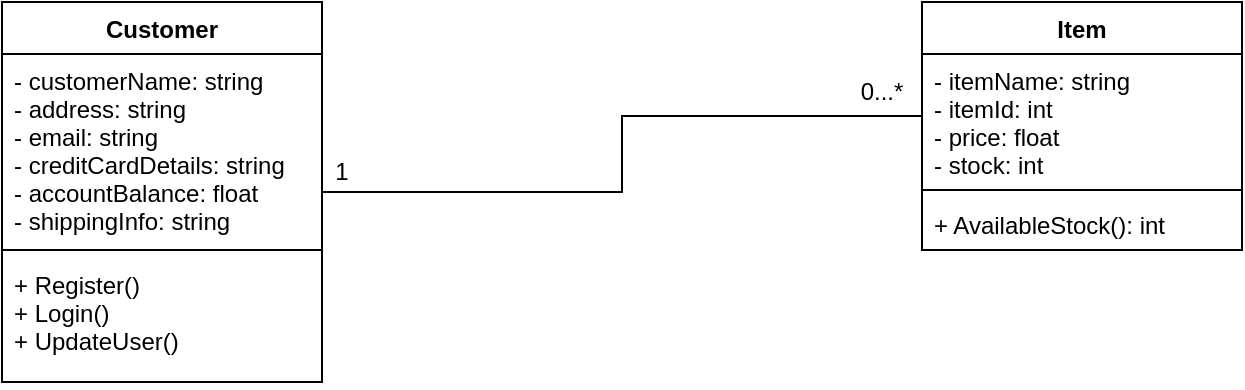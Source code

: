 <mxfile version="20.5.3" type="device"><diagram id="C5RBs43oDa-KdzZeNtuy" name="Page-1"><mxGraphModel dx="1422" dy="794" grid="1" gridSize="10" guides="1" tooltips="1" connect="1" arrows="1" fold="1" page="1" pageScale="1" pageWidth="827" pageHeight="1169" math="0" shadow="0"><root><mxCell id="WIyWlLk6GJQsqaUBKTNV-0"/><mxCell id="WIyWlLk6GJQsqaUBKTNV-1" parent="WIyWlLk6GJQsqaUBKTNV-0"/><mxCell id="TzP23zoR8VzPd77EgHRs-0" value="Customer" style="swimlane;fontStyle=1;align=center;verticalAlign=top;childLayout=stackLayout;horizontal=1;startSize=26;horizontalStack=0;resizeParent=1;resizeParentMax=0;resizeLast=0;collapsible=1;marginBottom=0;" parent="WIyWlLk6GJQsqaUBKTNV-1" vertex="1"><mxGeometry x="100" y="120" width="160" height="190" as="geometry"/></mxCell><mxCell id="TzP23zoR8VzPd77EgHRs-1" value="- customerName: string&#10;- address: string&#10;- email: string&#10;- creditCardDetails: string&#10;- accountBalance: float&#10;- shippingInfo: string" style="text;strokeColor=none;fillColor=none;align=left;verticalAlign=top;spacingLeft=4;spacingRight=4;overflow=hidden;rotatable=0;points=[[0,0.5],[1,0.5]];portConstraint=eastwest;" parent="TzP23zoR8VzPd77EgHRs-0" vertex="1"><mxGeometry y="26" width="160" height="94" as="geometry"/></mxCell><mxCell id="TzP23zoR8VzPd77EgHRs-2" value="" style="line;strokeWidth=1;fillColor=none;align=left;verticalAlign=middle;spacingTop=-1;spacingLeft=3;spacingRight=3;rotatable=0;labelPosition=right;points=[];portConstraint=eastwest;strokeColor=inherit;" parent="TzP23zoR8VzPd77EgHRs-0" vertex="1"><mxGeometry y="120" width="160" height="8" as="geometry"/></mxCell><mxCell id="TzP23zoR8VzPd77EgHRs-3" value="+ Register()&#10;+ Login()&#10;+ UpdateUser()" style="text;strokeColor=none;fillColor=none;align=left;verticalAlign=top;spacingLeft=4;spacingRight=4;overflow=hidden;rotatable=0;points=[[0,0.5],[1,0.5]];portConstraint=eastwest;" parent="TzP23zoR8VzPd77EgHRs-0" vertex="1"><mxGeometry y="128" width="160" height="62" as="geometry"/></mxCell><mxCell id="TzP23zoR8VzPd77EgHRs-4" value="Item" style="swimlane;fontStyle=1;align=center;verticalAlign=top;childLayout=stackLayout;horizontal=1;startSize=26;horizontalStack=0;resizeParent=1;resizeParentMax=0;resizeLast=0;collapsible=1;marginBottom=0;" parent="WIyWlLk6GJQsqaUBKTNV-1" vertex="1"><mxGeometry x="560" y="120" width="160" height="124" as="geometry"/></mxCell><mxCell id="TzP23zoR8VzPd77EgHRs-5" value="- itemName: string&#10;- itemId: int&#10;- price: float&#10;- stock: int" style="text;strokeColor=none;fillColor=none;align=left;verticalAlign=top;spacingLeft=4;spacingRight=4;overflow=hidden;rotatable=0;points=[[0,0.5],[1,0.5]];portConstraint=eastwest;" parent="TzP23zoR8VzPd77EgHRs-4" vertex="1"><mxGeometry y="26" width="160" height="64" as="geometry"/></mxCell><mxCell id="TzP23zoR8VzPd77EgHRs-6" value="" style="line;strokeWidth=1;fillColor=none;align=left;verticalAlign=middle;spacingTop=-1;spacingLeft=3;spacingRight=3;rotatable=0;labelPosition=right;points=[];portConstraint=eastwest;strokeColor=inherit;" parent="TzP23zoR8VzPd77EgHRs-4" vertex="1"><mxGeometry y="90" width="160" height="8" as="geometry"/></mxCell><mxCell id="TzP23zoR8VzPd77EgHRs-7" value="+ AvailableStock(): int" style="text;strokeColor=none;fillColor=none;align=left;verticalAlign=top;spacingLeft=4;spacingRight=4;overflow=hidden;rotatable=0;points=[[0,0.5],[1,0.5]];portConstraint=eastwest;" parent="TzP23zoR8VzPd77EgHRs-4" vertex="1"><mxGeometry y="98" width="160" height="26" as="geometry"/></mxCell><mxCell id="TzP23zoR8VzPd77EgHRs-11" value="" style="endArrow=none;html=1;edgeStyle=orthogonalEdgeStyle;rounded=0;" parent="WIyWlLk6GJQsqaUBKTNV-1" source="TzP23zoR8VzPd77EgHRs-0" target="TzP23zoR8VzPd77EgHRs-4" edge="1"><mxGeometry relative="1" as="geometry"><mxPoint x="330" y="210" as="sourcePoint"/><mxPoint x="494" y="210" as="targetPoint"/><Array as="points"><mxPoint x="410" y="215"/><mxPoint x="410" y="177"/></Array></mxGeometry></mxCell><mxCell id="TzP23zoR8VzPd77EgHRs-14" value="1" style="text;html=1;strokeColor=none;fillColor=none;align=center;verticalAlign=middle;whiteSpace=wrap;rounded=0;" parent="WIyWlLk6GJQsqaUBKTNV-1" vertex="1"><mxGeometry x="240" y="190" width="60" height="30" as="geometry"/></mxCell><mxCell id="TzP23zoR8VzPd77EgHRs-15" value="0...*" style="text;html=1;strokeColor=none;fillColor=none;align=center;verticalAlign=middle;whiteSpace=wrap;rounded=0;" parent="WIyWlLk6GJQsqaUBKTNV-1" vertex="1"><mxGeometry x="510" y="150" width="60" height="30" as="geometry"/></mxCell></root></mxGraphModel></diagram></mxfile>